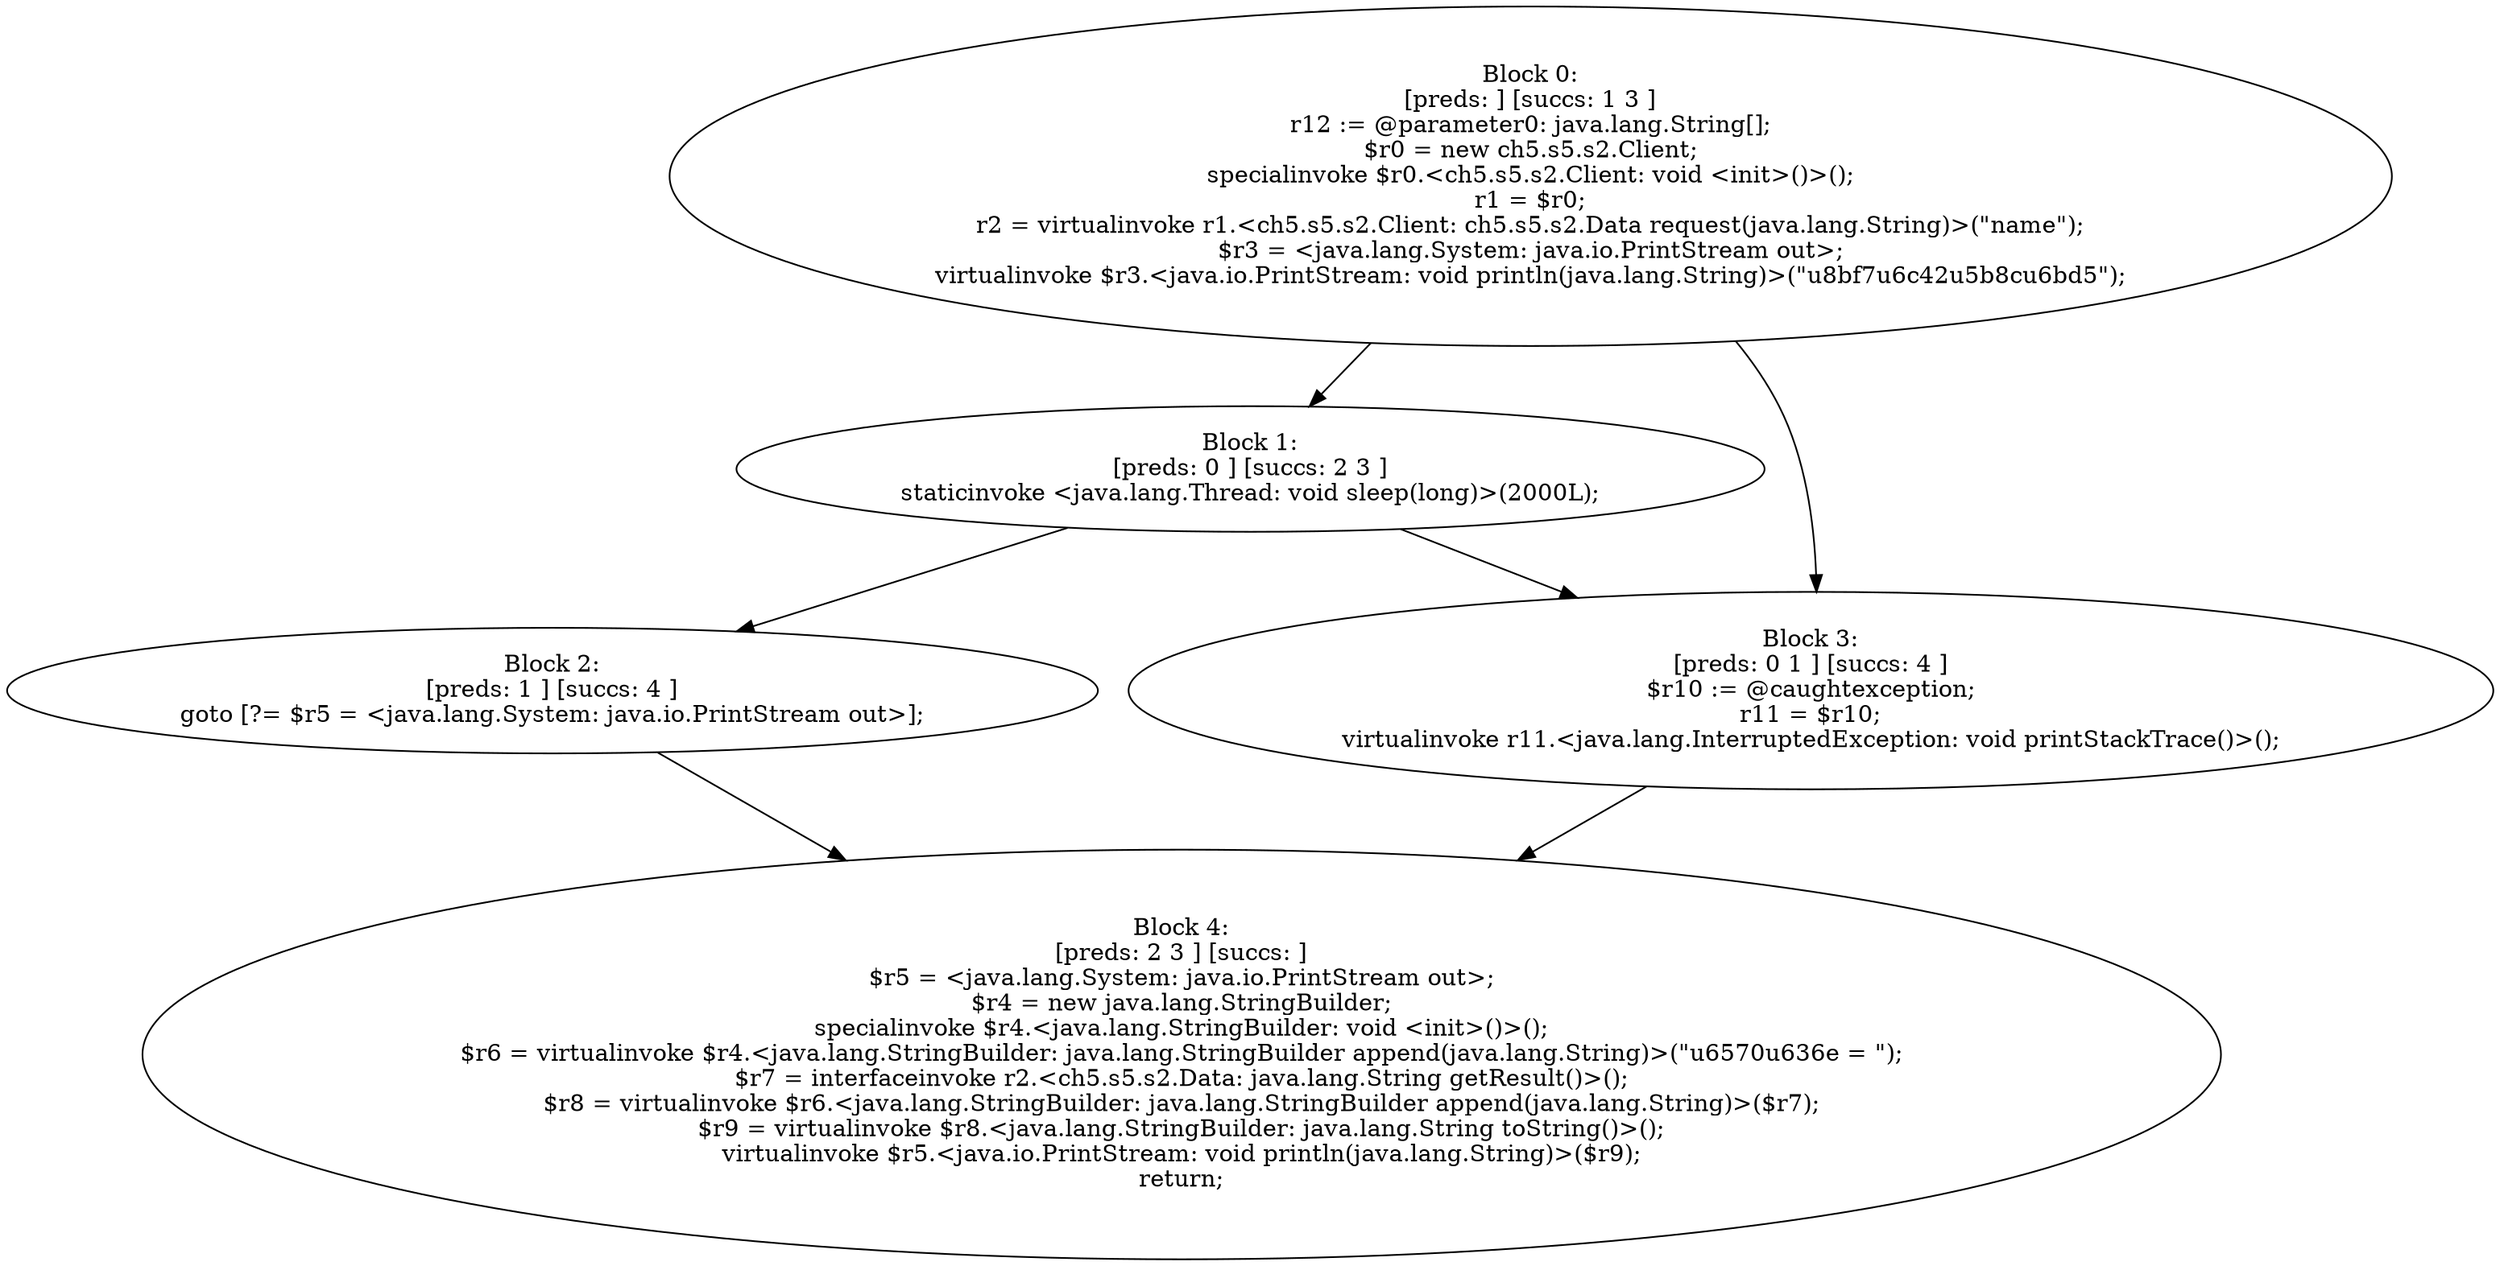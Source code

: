 digraph "unitGraph" {
    "Block 0:
[preds: ] [succs: 1 3 ]
r12 := @parameter0: java.lang.String[];
$r0 = new ch5.s5.s2.Client;
specialinvoke $r0.<ch5.s5.s2.Client: void <init>()>();
r1 = $r0;
r2 = virtualinvoke r1.<ch5.s5.s2.Client: ch5.s5.s2.Data request(java.lang.String)>(\"name\");
$r3 = <java.lang.System: java.io.PrintStream out>;
virtualinvoke $r3.<java.io.PrintStream: void println(java.lang.String)>(\"\u8bf7\u6c42\u5b8c\u6bd5\");
"
    "Block 1:
[preds: 0 ] [succs: 2 3 ]
staticinvoke <java.lang.Thread: void sleep(long)>(2000L);
"
    "Block 2:
[preds: 1 ] [succs: 4 ]
goto [?= $r5 = <java.lang.System: java.io.PrintStream out>];
"
    "Block 3:
[preds: 0 1 ] [succs: 4 ]
$r10 := @caughtexception;
r11 = $r10;
virtualinvoke r11.<java.lang.InterruptedException: void printStackTrace()>();
"
    "Block 4:
[preds: 2 3 ] [succs: ]
$r5 = <java.lang.System: java.io.PrintStream out>;
$r4 = new java.lang.StringBuilder;
specialinvoke $r4.<java.lang.StringBuilder: void <init>()>();
$r6 = virtualinvoke $r4.<java.lang.StringBuilder: java.lang.StringBuilder append(java.lang.String)>(\"\u6570\u636e = \");
$r7 = interfaceinvoke r2.<ch5.s5.s2.Data: java.lang.String getResult()>();
$r8 = virtualinvoke $r6.<java.lang.StringBuilder: java.lang.StringBuilder append(java.lang.String)>($r7);
$r9 = virtualinvoke $r8.<java.lang.StringBuilder: java.lang.String toString()>();
virtualinvoke $r5.<java.io.PrintStream: void println(java.lang.String)>($r9);
return;
"
    "Block 0:
[preds: ] [succs: 1 3 ]
r12 := @parameter0: java.lang.String[];
$r0 = new ch5.s5.s2.Client;
specialinvoke $r0.<ch5.s5.s2.Client: void <init>()>();
r1 = $r0;
r2 = virtualinvoke r1.<ch5.s5.s2.Client: ch5.s5.s2.Data request(java.lang.String)>(\"name\");
$r3 = <java.lang.System: java.io.PrintStream out>;
virtualinvoke $r3.<java.io.PrintStream: void println(java.lang.String)>(\"\u8bf7\u6c42\u5b8c\u6bd5\");
"->"Block 1:
[preds: 0 ] [succs: 2 3 ]
staticinvoke <java.lang.Thread: void sleep(long)>(2000L);
";
    "Block 0:
[preds: ] [succs: 1 3 ]
r12 := @parameter0: java.lang.String[];
$r0 = new ch5.s5.s2.Client;
specialinvoke $r0.<ch5.s5.s2.Client: void <init>()>();
r1 = $r0;
r2 = virtualinvoke r1.<ch5.s5.s2.Client: ch5.s5.s2.Data request(java.lang.String)>(\"name\");
$r3 = <java.lang.System: java.io.PrintStream out>;
virtualinvoke $r3.<java.io.PrintStream: void println(java.lang.String)>(\"\u8bf7\u6c42\u5b8c\u6bd5\");
"->"Block 3:
[preds: 0 1 ] [succs: 4 ]
$r10 := @caughtexception;
r11 = $r10;
virtualinvoke r11.<java.lang.InterruptedException: void printStackTrace()>();
";
    "Block 1:
[preds: 0 ] [succs: 2 3 ]
staticinvoke <java.lang.Thread: void sleep(long)>(2000L);
"->"Block 2:
[preds: 1 ] [succs: 4 ]
goto [?= $r5 = <java.lang.System: java.io.PrintStream out>];
";
    "Block 1:
[preds: 0 ] [succs: 2 3 ]
staticinvoke <java.lang.Thread: void sleep(long)>(2000L);
"->"Block 3:
[preds: 0 1 ] [succs: 4 ]
$r10 := @caughtexception;
r11 = $r10;
virtualinvoke r11.<java.lang.InterruptedException: void printStackTrace()>();
";
    "Block 2:
[preds: 1 ] [succs: 4 ]
goto [?= $r5 = <java.lang.System: java.io.PrintStream out>];
"->"Block 4:
[preds: 2 3 ] [succs: ]
$r5 = <java.lang.System: java.io.PrintStream out>;
$r4 = new java.lang.StringBuilder;
specialinvoke $r4.<java.lang.StringBuilder: void <init>()>();
$r6 = virtualinvoke $r4.<java.lang.StringBuilder: java.lang.StringBuilder append(java.lang.String)>(\"\u6570\u636e = \");
$r7 = interfaceinvoke r2.<ch5.s5.s2.Data: java.lang.String getResult()>();
$r8 = virtualinvoke $r6.<java.lang.StringBuilder: java.lang.StringBuilder append(java.lang.String)>($r7);
$r9 = virtualinvoke $r8.<java.lang.StringBuilder: java.lang.String toString()>();
virtualinvoke $r5.<java.io.PrintStream: void println(java.lang.String)>($r9);
return;
";
    "Block 3:
[preds: 0 1 ] [succs: 4 ]
$r10 := @caughtexception;
r11 = $r10;
virtualinvoke r11.<java.lang.InterruptedException: void printStackTrace()>();
"->"Block 4:
[preds: 2 3 ] [succs: ]
$r5 = <java.lang.System: java.io.PrintStream out>;
$r4 = new java.lang.StringBuilder;
specialinvoke $r4.<java.lang.StringBuilder: void <init>()>();
$r6 = virtualinvoke $r4.<java.lang.StringBuilder: java.lang.StringBuilder append(java.lang.String)>(\"\u6570\u636e = \");
$r7 = interfaceinvoke r2.<ch5.s5.s2.Data: java.lang.String getResult()>();
$r8 = virtualinvoke $r6.<java.lang.StringBuilder: java.lang.StringBuilder append(java.lang.String)>($r7);
$r9 = virtualinvoke $r8.<java.lang.StringBuilder: java.lang.String toString()>();
virtualinvoke $r5.<java.io.PrintStream: void println(java.lang.String)>($r9);
return;
";
}
